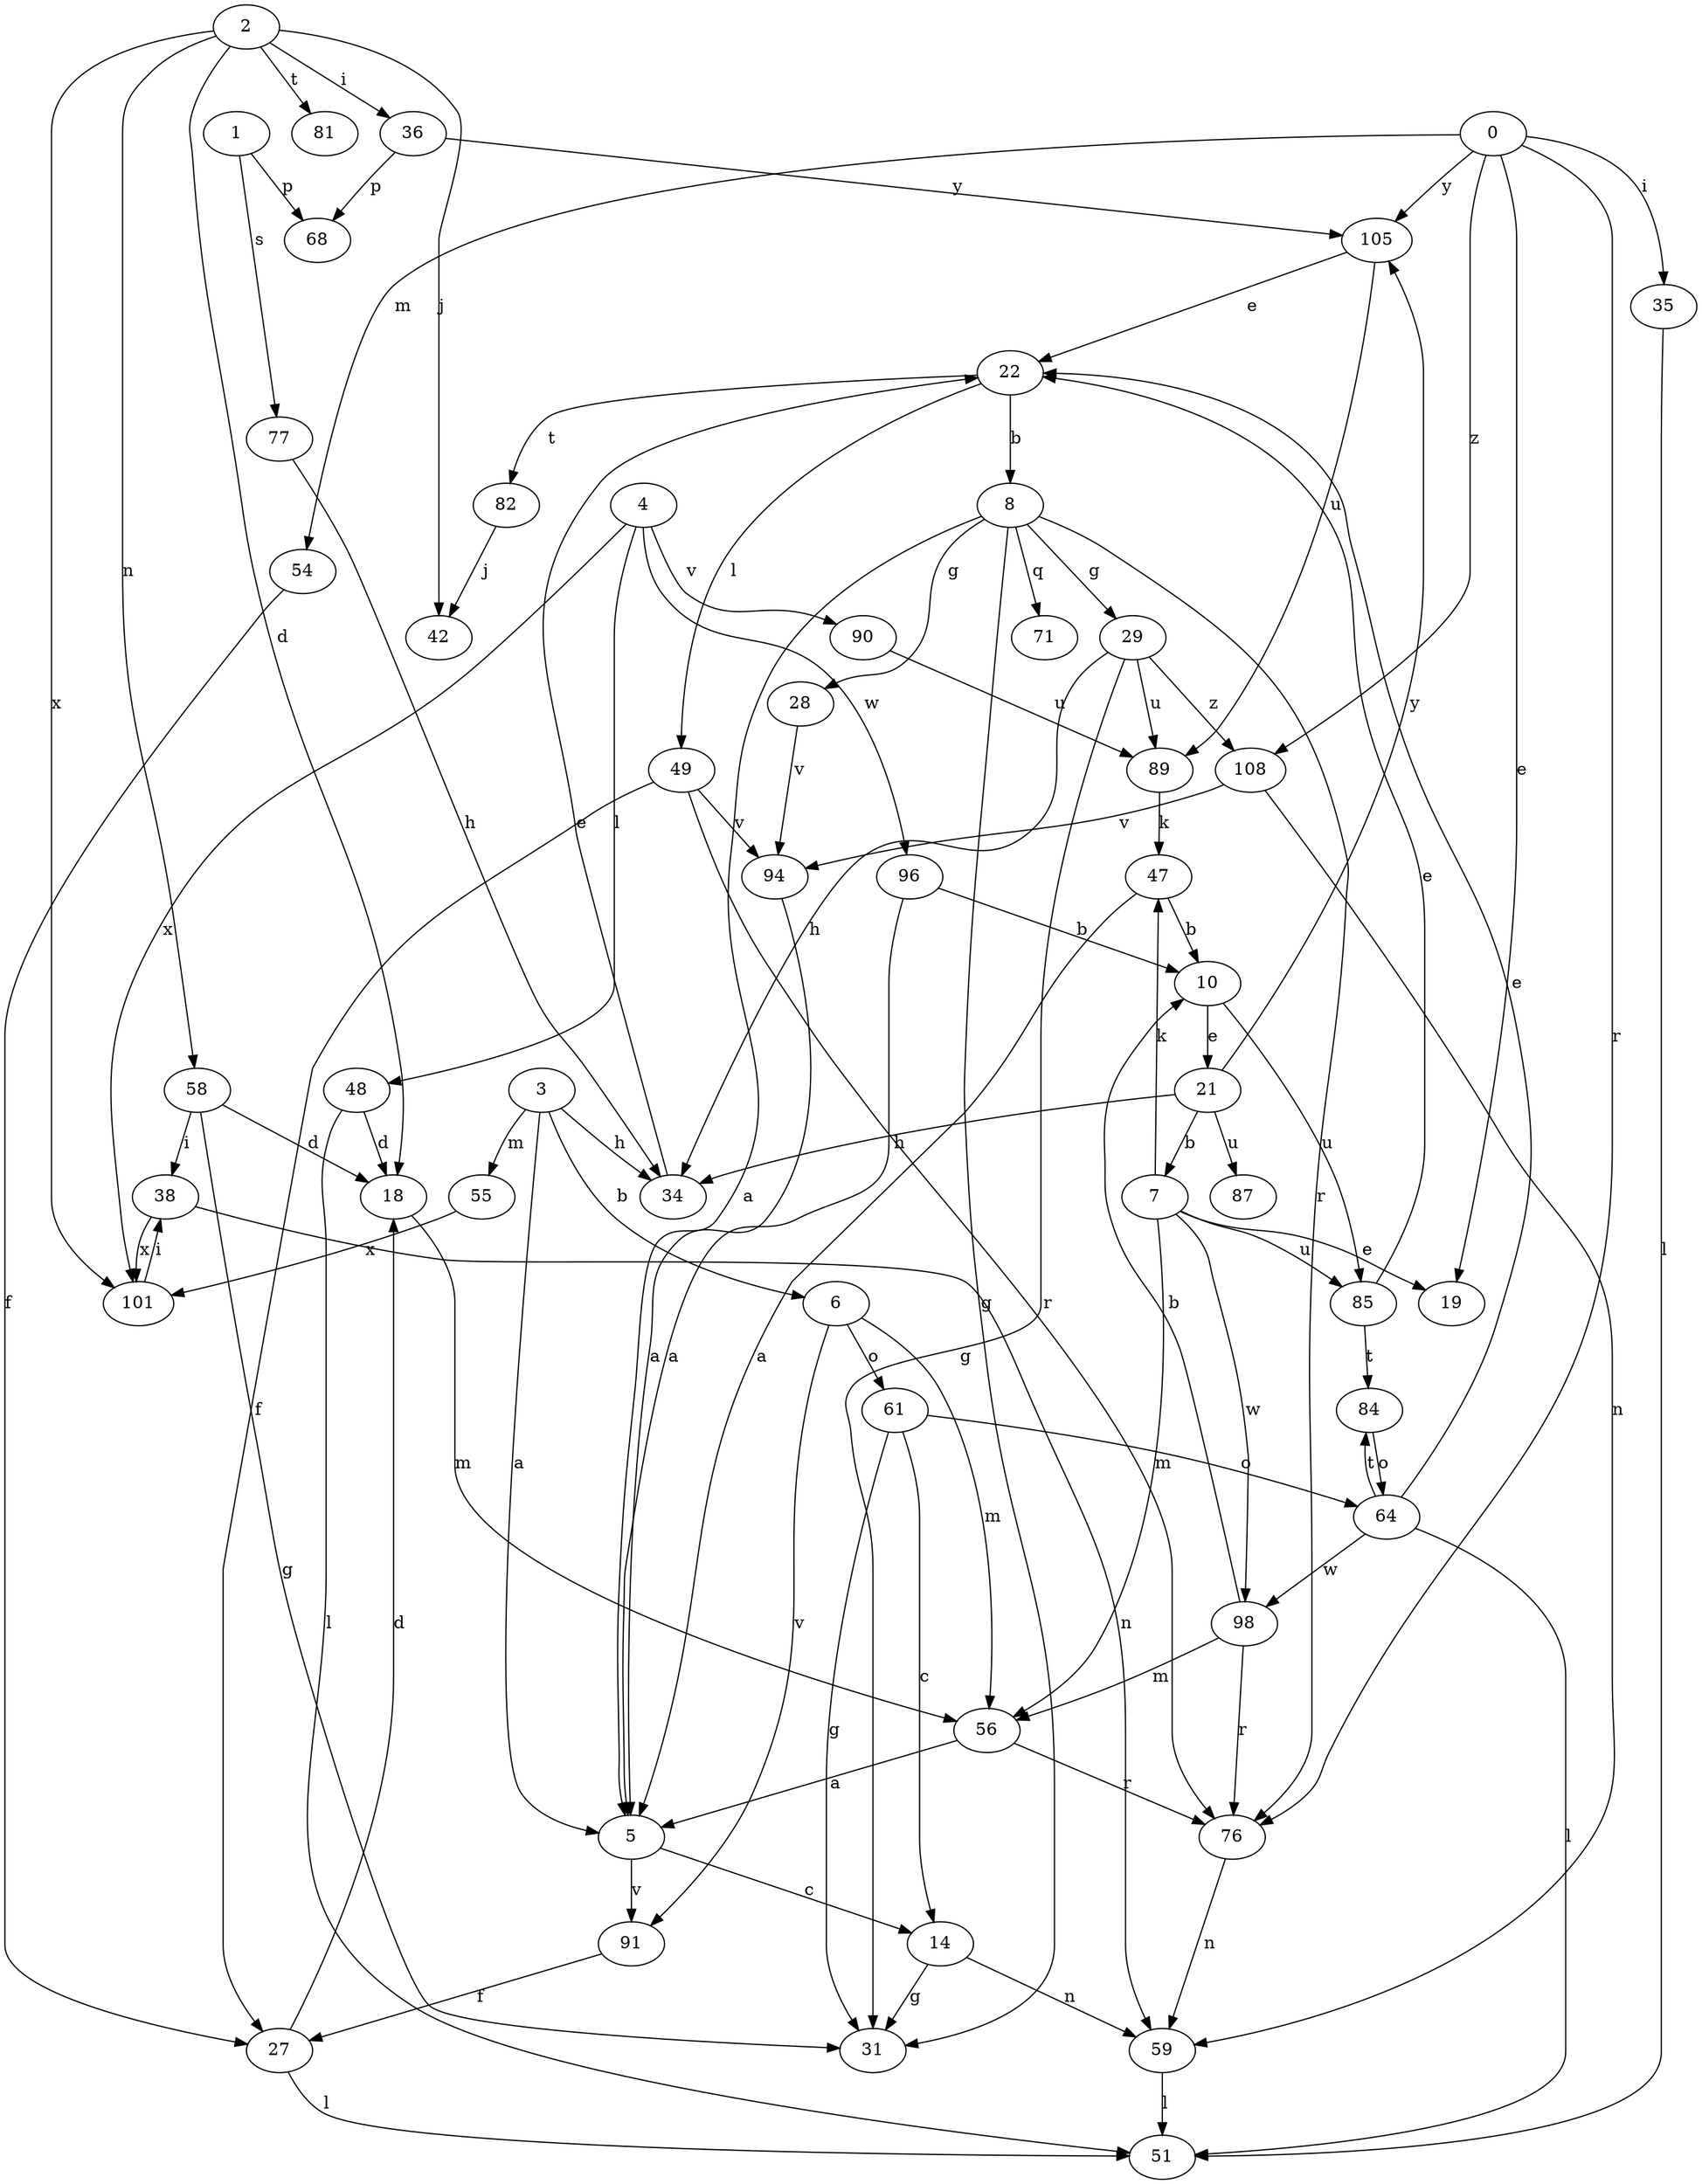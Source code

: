 strict digraph  {
2;
3;
4;
5;
6;
7;
8;
10;
14;
18;
19;
21;
22;
27;
28;
29;
31;
34;
35;
36;
38;
42;
47;
48;
49;
51;
54;
55;
56;
58;
59;
61;
64;
68;
71;
0;
76;
77;
81;
82;
84;
85;
87;
89;
90;
91;
94;
96;
98;
101;
1;
105;
108;
2 -> 18  [label=d];
2 -> 36  [label=i];
2 -> 42  [label=j];
2 -> 58  [label=n];
2 -> 81  [label=t];
2 -> 101  [label=x];
3 -> 5  [label=a];
3 -> 6  [label=b];
3 -> 34  [label=h];
3 -> 55  [label=m];
4 -> 48  [label=l];
4 -> 90  [label=v];
4 -> 96  [label=w];
4 -> 101  [label=x];
5 -> 14  [label=c];
5 -> 91  [label=v];
6 -> 56  [label=m];
6 -> 61  [label=o];
6 -> 91  [label=v];
7 -> 19  [label=e];
7 -> 47  [label=k];
7 -> 56  [label=m];
7 -> 85  [label=u];
7 -> 98  [label=w];
8 -> 5  [label=a];
8 -> 28  [label=g];
8 -> 29  [label=g];
8 -> 31  [label=g];
8 -> 71  [label=q];
8 -> 76  [label=r];
10 -> 21  [label=e];
10 -> 85  [label=u];
14 -> 31  [label=g];
14 -> 59  [label=n];
18 -> 56  [label=m];
21 -> 7  [label=b];
21 -> 34  [label=h];
21 -> 87  [label=u];
21 -> 105  [label=y];
22 -> 8  [label=b];
22 -> 49  [label=l];
22 -> 82  [label=t];
27 -> 18  [label=d];
27 -> 51  [label=l];
28 -> 94  [label=v];
29 -> 31  [label=g];
29 -> 34  [label=h];
29 -> 89  [label=u];
29 -> 108  [label=z];
34 -> 22  [label=e];
35 -> 51  [label=l];
36 -> 68  [label=p];
36 -> 105  [label=y];
38 -> 59  [label=n];
38 -> 101  [label=x];
47 -> 5  [label=a];
47 -> 10  [label=b];
48 -> 18  [label=d];
48 -> 51  [label=l];
49 -> 27  [label=f];
49 -> 76  [label=r];
49 -> 94  [label=v];
54 -> 27  [label=f];
55 -> 101  [label=x];
56 -> 5  [label=a];
56 -> 76  [label=r];
58 -> 18  [label=d];
58 -> 31  [label=g];
58 -> 38  [label=i];
59 -> 51  [label=l];
61 -> 14  [label=c];
61 -> 31  [label=g];
61 -> 64  [label=o];
64 -> 22  [label=e];
64 -> 51  [label=l];
64 -> 84  [label=t];
64 -> 98  [label=w];
0 -> 19  [label=e];
0 -> 35  [label=i];
0 -> 54  [label=m];
0 -> 76  [label=r];
0 -> 105  [label=y];
0 -> 108  [label=z];
76 -> 59  [label=n];
77 -> 34  [label=h];
82 -> 42  [label=j];
84 -> 64  [label=o];
85 -> 22  [label=e];
85 -> 84  [label=t];
89 -> 47  [label=k];
90 -> 89  [label=u];
91 -> 27  [label=f];
94 -> 5  [label=a];
96 -> 5  [label=a];
96 -> 10  [label=b];
98 -> 10  [label=b];
98 -> 56  [label=m];
98 -> 76  [label=r];
101 -> 38  [label=i];
1 -> 68  [label=p];
1 -> 77  [label=s];
105 -> 22  [label=e];
105 -> 89  [label=u];
108 -> 59  [label=n];
108 -> 94  [label=v];
}
